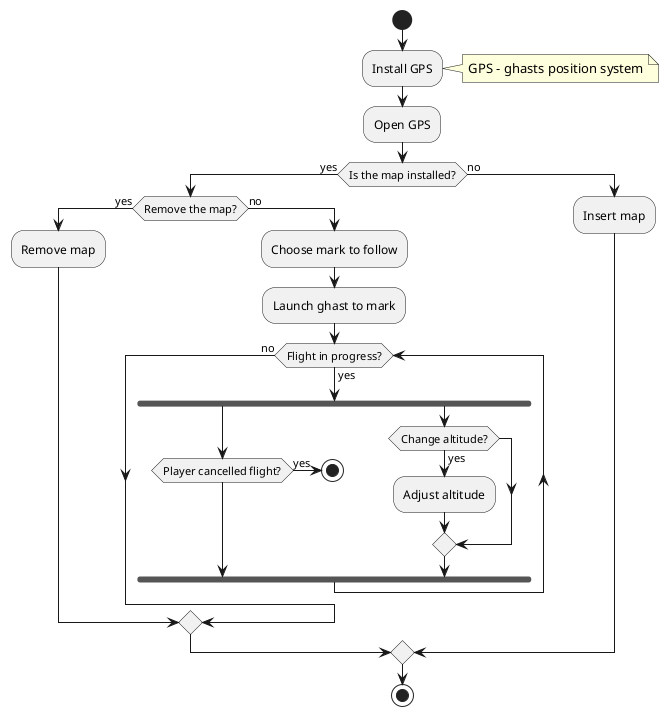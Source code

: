 @startuml
start

:Install GPS;
note right
  GPS – ghasts position system
end note
:Open GPS;

if (Is the map installed?) is (yes) then
  if (Remove the map?) is (yes) then
    :Remove map;
  else (no)
    :Choose mark to follow;
    :Launch ghast to mark;

    while (Flight in progress?) is (yes)
      fork
        if (Player cancelled flight?) then (yes)
          stop
        endif
      fork again
        if (Change altitude?) then (yes)
          :Adjust altitude;
        endif
      end fork
    endwhile (no)

  endif
else (no)
  :Insert map;
endif

stop
@enduml
